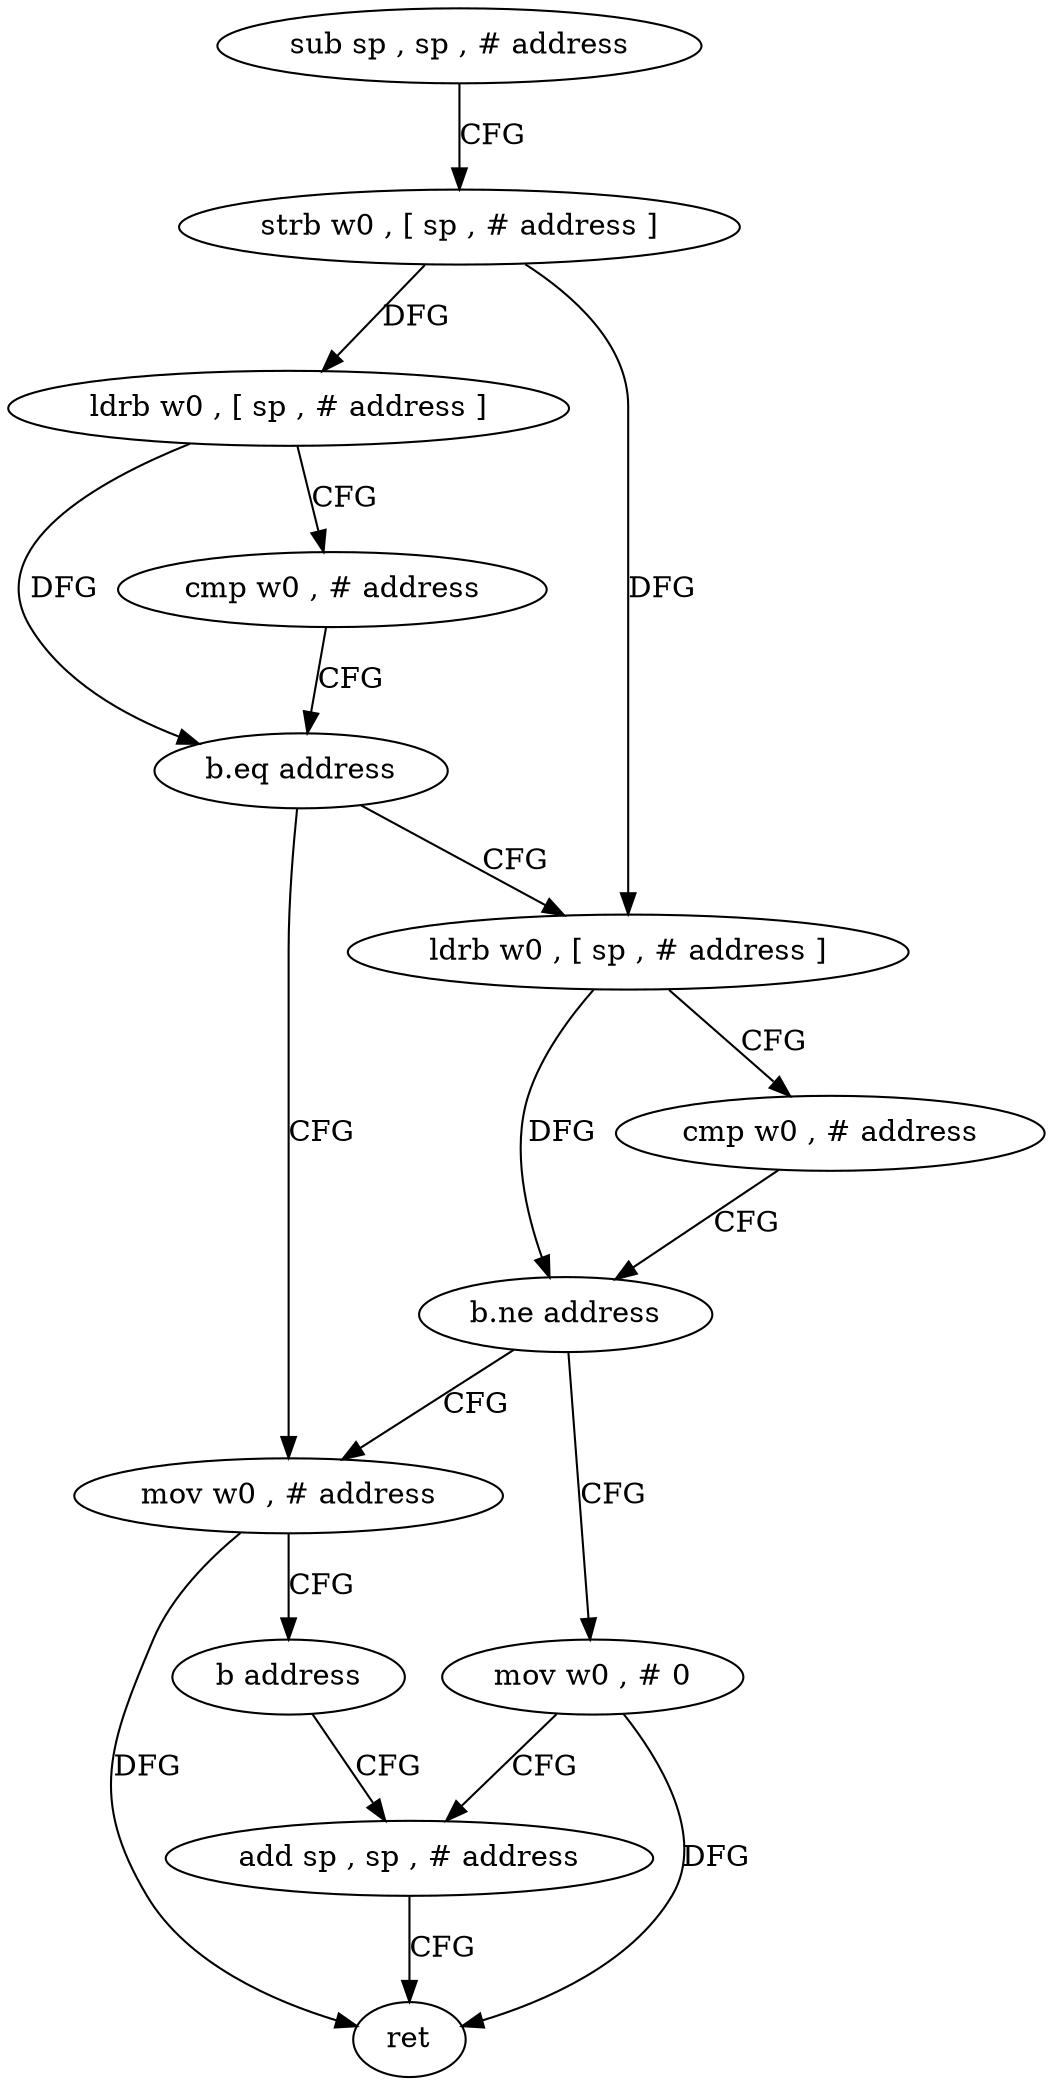 digraph "func" {
"4219684" [label = "sub sp , sp , # address" ]
"4219688" [label = "strb w0 , [ sp , # address ]" ]
"4219692" [label = "ldrb w0 , [ sp , # address ]" ]
"4219696" [label = "cmp w0 , # address" ]
"4219700" [label = "b.eq address" ]
"4219716" [label = "mov w0 , # address" ]
"4219704" [label = "ldrb w0 , [ sp , # address ]" ]
"4219720" [label = "b address" ]
"4219728" [label = "add sp , sp , # address" ]
"4219708" [label = "cmp w0 , # address" ]
"4219712" [label = "b.ne address" ]
"4219724" [label = "mov w0 , # 0" ]
"4219732" [label = "ret" ]
"4219684" -> "4219688" [ label = "CFG" ]
"4219688" -> "4219692" [ label = "DFG" ]
"4219688" -> "4219704" [ label = "DFG" ]
"4219692" -> "4219696" [ label = "CFG" ]
"4219692" -> "4219700" [ label = "DFG" ]
"4219696" -> "4219700" [ label = "CFG" ]
"4219700" -> "4219716" [ label = "CFG" ]
"4219700" -> "4219704" [ label = "CFG" ]
"4219716" -> "4219720" [ label = "CFG" ]
"4219716" -> "4219732" [ label = "DFG" ]
"4219704" -> "4219708" [ label = "CFG" ]
"4219704" -> "4219712" [ label = "DFG" ]
"4219720" -> "4219728" [ label = "CFG" ]
"4219728" -> "4219732" [ label = "CFG" ]
"4219708" -> "4219712" [ label = "CFG" ]
"4219712" -> "4219724" [ label = "CFG" ]
"4219712" -> "4219716" [ label = "CFG" ]
"4219724" -> "4219728" [ label = "CFG" ]
"4219724" -> "4219732" [ label = "DFG" ]
}
